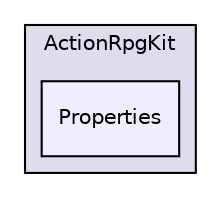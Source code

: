 digraph "Properties" {
  compound=true
  node [ fontsize="10", fontname="Helvetica"];
  edge [ labelfontsize="10", labelfontname="Helvetica"];
  subgraph clusterdir_9ecb837a21b60474ce98456d518a780a {
    graph [ bgcolor="#ddddee", pencolor="black", label="ActionRpgKit" fontname="Helvetica", fontsize="10", URL="dir_9ecb837a21b60474ce98456d518a780a.xhtml"]
  dir_9dd54d8903da8692d636818bcc9c555e [shape=box, label="Properties", style="filled", fillcolor="#eeeeff", pencolor="black", URL="dir_9dd54d8903da8692d636818bcc9c555e.xhtml"];
  }
}
